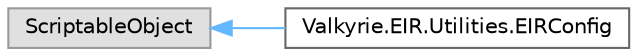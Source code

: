 digraph "Graphical Class Hierarchy"
{
 // LATEX_PDF_SIZE
  bgcolor="transparent";
  edge [fontname=Helvetica,fontsize=10,labelfontname=Helvetica,labelfontsize=10];
  node [fontname=Helvetica,fontsize=10,shape=box,height=0.2,width=0.4];
  rankdir="LR";
  Node0 [id="Node000000",label="ScriptableObject",height=0.2,width=0.4,color="grey60", fillcolor="#E0E0E0", style="filled",tooltip=" "];
  Node0 -> Node1 [id="edge47_Node000000_Node000001",dir="back",color="steelblue1",style="solid",tooltip=" "];
  Node1 [id="Node000001",label="Valkyrie.EIR.Utilities.EIRConfig",height=0.2,width=0.4,color="grey40", fillcolor="white", style="filled",URL="$d0/d43/class_valkyrie_1_1_e_i_r_1_1_utilities_1_1_e_i_r_config.html",tooltip="Configuration scriptable object to facilitate quick modification of EIR configration values."];
}
